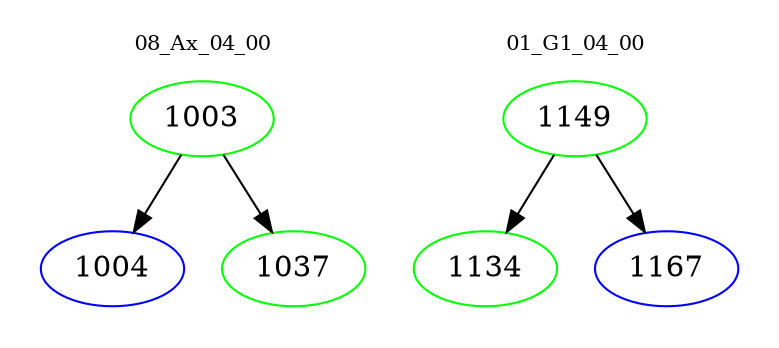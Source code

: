 digraph{
subgraph cluster_0 {
color = white
label = "08_Ax_04_00";
fontsize=10;
T0_1003 [label="1003", color="green"]
T0_1003 -> T0_1004 [color="black"]
T0_1004 [label="1004", color="blue"]
T0_1003 -> T0_1037 [color="black"]
T0_1037 [label="1037", color="green"]
}
subgraph cluster_1 {
color = white
label = "01_G1_04_00";
fontsize=10;
T1_1149 [label="1149", color="green"]
T1_1149 -> T1_1134 [color="black"]
T1_1134 [label="1134", color="green"]
T1_1149 -> T1_1167 [color="black"]
T1_1167 [label="1167", color="blue"]
}
}
